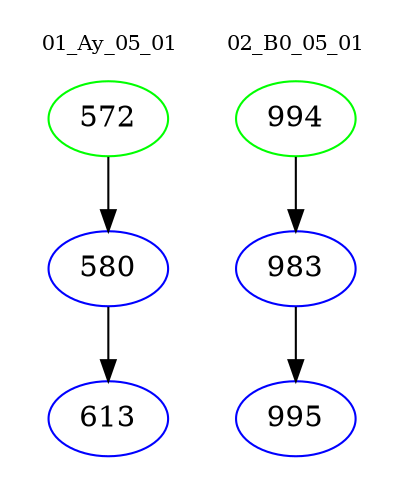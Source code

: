 digraph{
subgraph cluster_0 {
color = white
label = "01_Ay_05_01";
fontsize=10;
T0_572 [label="572", color="green"]
T0_572 -> T0_580 [color="black"]
T0_580 [label="580", color="blue"]
T0_580 -> T0_613 [color="black"]
T0_613 [label="613", color="blue"]
}
subgraph cluster_1 {
color = white
label = "02_B0_05_01";
fontsize=10;
T1_994 [label="994", color="green"]
T1_994 -> T1_983 [color="black"]
T1_983 [label="983", color="blue"]
T1_983 -> T1_995 [color="black"]
T1_995 [label="995", color="blue"]
}
}
